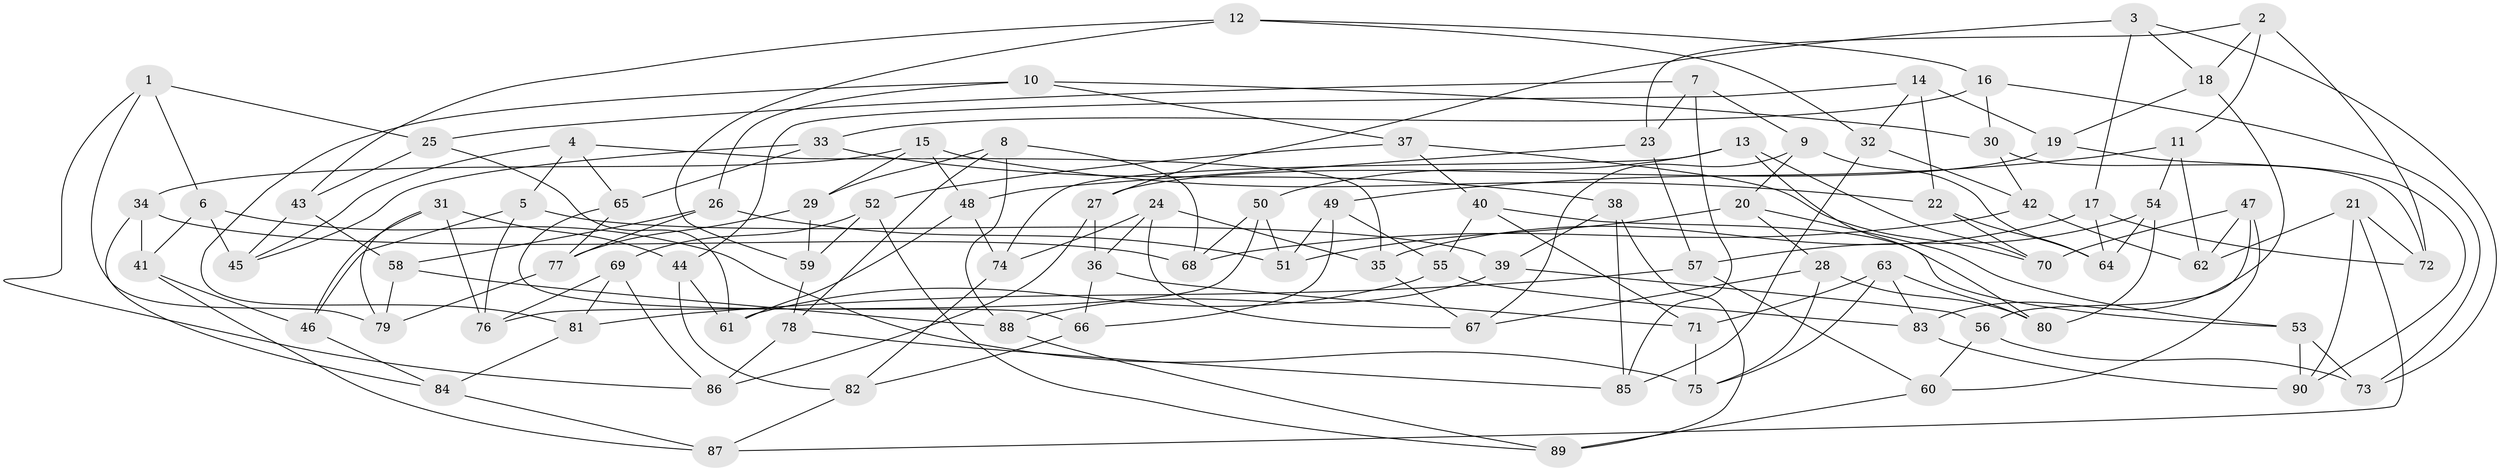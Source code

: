 // Generated by graph-tools (version 1.1) at 2025/58/03/09/25 04:58:05]
// undirected, 90 vertices, 180 edges
graph export_dot {
graph [start="1"]
  node [color=gray90,style=filled];
  1;
  2;
  3;
  4;
  5;
  6;
  7;
  8;
  9;
  10;
  11;
  12;
  13;
  14;
  15;
  16;
  17;
  18;
  19;
  20;
  21;
  22;
  23;
  24;
  25;
  26;
  27;
  28;
  29;
  30;
  31;
  32;
  33;
  34;
  35;
  36;
  37;
  38;
  39;
  40;
  41;
  42;
  43;
  44;
  45;
  46;
  47;
  48;
  49;
  50;
  51;
  52;
  53;
  54;
  55;
  56;
  57;
  58;
  59;
  60;
  61;
  62;
  63;
  64;
  65;
  66;
  67;
  68;
  69;
  70;
  71;
  72;
  73;
  74;
  75;
  76;
  77;
  78;
  79;
  80;
  81;
  82;
  83;
  84;
  85;
  86;
  87;
  88;
  89;
  90;
  1 -- 86;
  1 -- 79;
  1 -- 25;
  1 -- 6;
  2 -- 18;
  2 -- 23;
  2 -- 72;
  2 -- 11;
  3 -- 73;
  3 -- 18;
  3 -- 27;
  3 -- 17;
  4 -- 65;
  4 -- 35;
  4 -- 45;
  4 -- 5;
  5 -- 76;
  5 -- 39;
  5 -- 46;
  6 -- 41;
  6 -- 75;
  6 -- 45;
  7 -- 9;
  7 -- 85;
  7 -- 25;
  7 -- 23;
  8 -- 88;
  8 -- 29;
  8 -- 68;
  8 -- 78;
  9 -- 20;
  9 -- 67;
  9 -- 64;
  10 -- 37;
  10 -- 26;
  10 -- 30;
  10 -- 81;
  11 -- 49;
  11 -- 62;
  11 -- 54;
  12 -- 43;
  12 -- 59;
  12 -- 32;
  12 -- 16;
  13 -- 70;
  13 -- 74;
  13 -- 50;
  13 -- 80;
  14 -- 22;
  14 -- 19;
  14 -- 44;
  14 -- 32;
  15 -- 48;
  15 -- 34;
  15 -- 29;
  15 -- 22;
  16 -- 73;
  16 -- 33;
  16 -- 30;
  17 -- 72;
  17 -- 64;
  17 -- 35;
  18 -- 19;
  18 -- 83;
  19 -- 27;
  19 -- 90;
  20 -- 51;
  20 -- 28;
  20 -- 53;
  21 -- 62;
  21 -- 90;
  21 -- 72;
  21 -- 87;
  22 -- 70;
  22 -- 64;
  23 -- 57;
  23 -- 48;
  24 -- 35;
  24 -- 67;
  24 -- 36;
  24 -- 74;
  25 -- 61;
  25 -- 43;
  26 -- 51;
  26 -- 58;
  26 -- 77;
  27 -- 86;
  27 -- 36;
  28 -- 67;
  28 -- 80;
  28 -- 75;
  29 -- 77;
  29 -- 59;
  30 -- 72;
  30 -- 42;
  31 -- 44;
  31 -- 79;
  31 -- 46;
  31 -- 76;
  32 -- 85;
  32 -- 42;
  33 -- 38;
  33 -- 45;
  33 -- 65;
  34 -- 84;
  34 -- 68;
  34 -- 41;
  35 -- 67;
  36 -- 66;
  36 -- 71;
  37 -- 40;
  37 -- 70;
  37 -- 52;
  38 -- 85;
  38 -- 89;
  38 -- 39;
  39 -- 56;
  39 -- 88;
  40 -- 71;
  40 -- 53;
  40 -- 55;
  41 -- 46;
  41 -- 87;
  42 -- 68;
  42 -- 62;
  43 -- 58;
  43 -- 45;
  44 -- 82;
  44 -- 61;
  46 -- 84;
  47 -- 56;
  47 -- 60;
  47 -- 70;
  47 -- 62;
  48 -- 61;
  48 -- 74;
  49 -- 66;
  49 -- 51;
  49 -- 55;
  50 -- 51;
  50 -- 68;
  50 -- 76;
  52 -- 69;
  52 -- 89;
  52 -- 59;
  53 -- 90;
  53 -- 73;
  54 -- 57;
  54 -- 80;
  54 -- 64;
  55 -- 61;
  55 -- 83;
  56 -- 60;
  56 -- 73;
  57 -- 81;
  57 -- 60;
  58 -- 79;
  58 -- 88;
  59 -- 78;
  60 -- 89;
  63 -- 71;
  63 -- 80;
  63 -- 75;
  63 -- 83;
  65 -- 66;
  65 -- 77;
  66 -- 82;
  69 -- 81;
  69 -- 76;
  69 -- 86;
  71 -- 75;
  74 -- 82;
  77 -- 79;
  78 -- 86;
  78 -- 85;
  81 -- 84;
  82 -- 87;
  83 -- 90;
  84 -- 87;
  88 -- 89;
}
